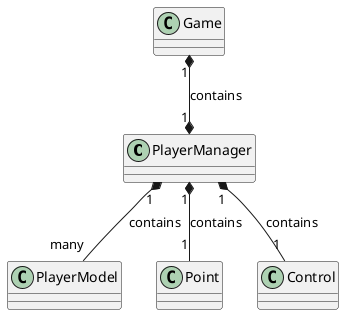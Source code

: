 @startuml UML

PlayerManager "1" *-- "many" PlayerModel : contains
PlayerManager "1" *-- "1" Point : contains
PlayerManager "1" *-- "1" Control : contains
Game "1" *--* "1" PlayerManager : contains

class PlayerManager {
 
}


@enduml